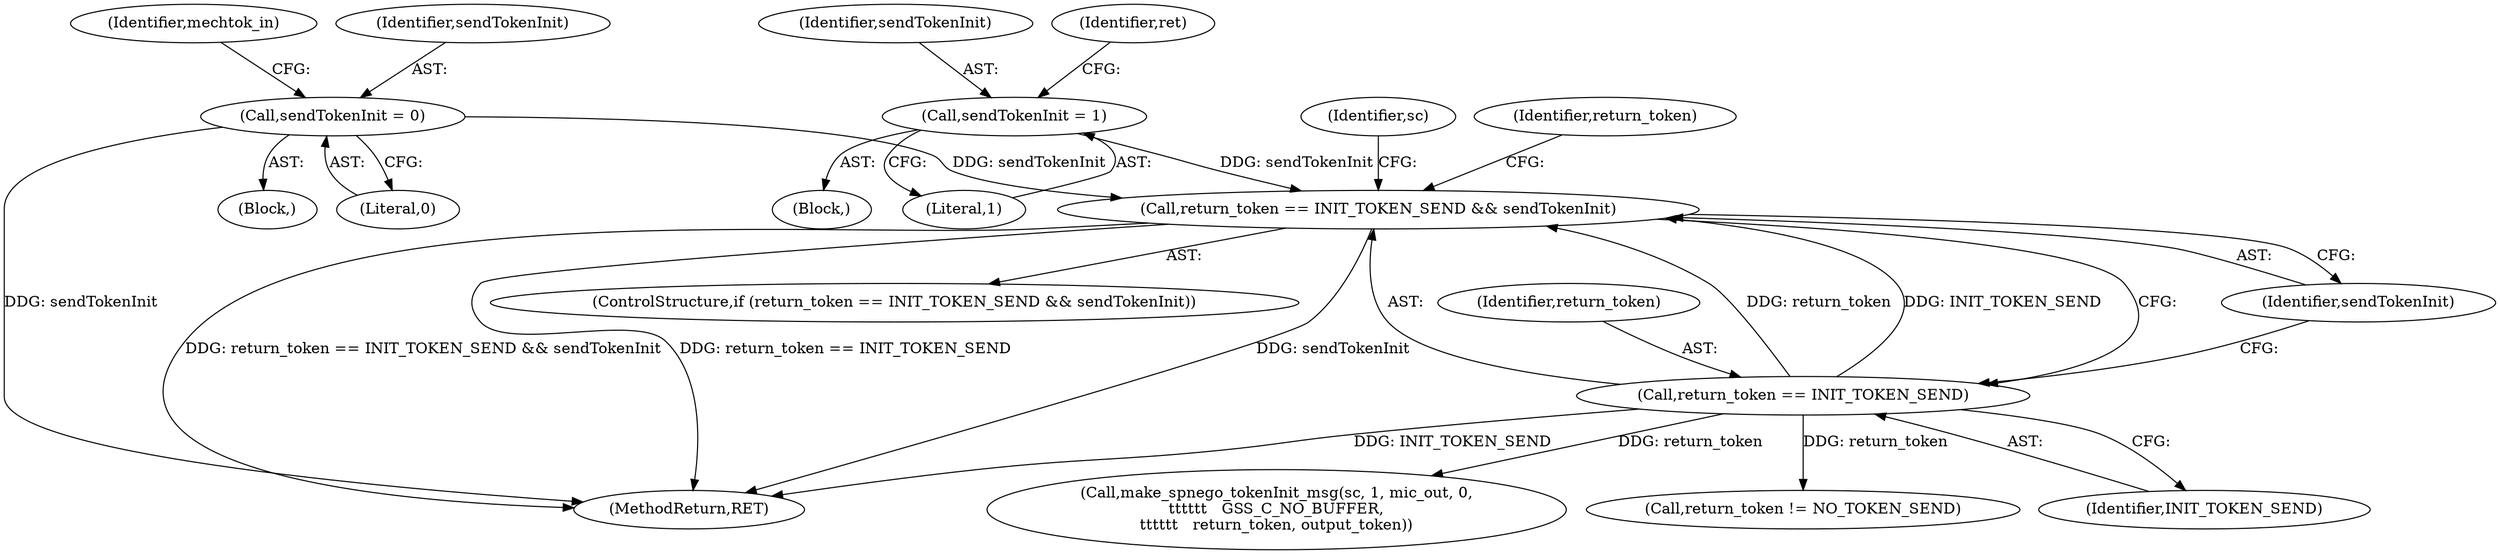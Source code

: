 digraph "0_krb5_b51b33f2bc5d1497ddf5bd107f791c101695000d_3@API" {
"1000403" [label="(Call,return_token == INIT_TOKEN_SEND && sendTokenInit)"];
"1000404" [label="(Call,return_token == INIT_TOKEN_SEND)"];
"1000142" [label="(Call,sendTokenInit = 0)"];
"1000282" [label="(Call,sendTokenInit = 1)"];
"1000284" [label="(Literal,1)"];
"1000415" [label="(Call,make_spnego_tokenInit_msg(sc, 1, mic_out, 0,\n\t\t\t\t\t\t   GSS_C_NO_BUFFER,\n\t\t\t\t\t\t   return_token, output_token))"];
"1000405" [label="(Identifier,return_token)"];
"1000142" [label="(Call,sendTokenInit = 0)"];
"1000282" [label="(Call,sendTokenInit = 1)"];
"1000283" [label="(Identifier,sendTokenInit)"];
"1000560" [label="(MethodReturn,RET)"];
"1000407" [label="(Identifier,sendTokenInit)"];
"1000147" [label="(Identifier,mechtok_in)"];
"1000402" [label="(ControlStructure,if (return_token == INIT_TOKEN_SEND && sendTokenInit))"];
"1000404" [label="(Call,return_token == INIT_TOKEN_SEND)"];
"1000433" [label="(Call,return_token != NO_TOKEN_SEND)"];
"1000406" [label="(Identifier,INIT_TOKEN_SEND)"];
"1000143" [label="(Identifier,sendTokenInit)"];
"1000264" [label="(Block,)"];
"1000121" [label="(Block,)"];
"1000144" [label="(Literal,0)"];
"1000434" [label="(Identifier,return_token)"];
"1000411" [label="(Identifier,sc)"];
"1000286" [label="(Identifier,ret)"];
"1000403" [label="(Call,return_token == INIT_TOKEN_SEND && sendTokenInit)"];
"1000403" -> "1000402"  [label="AST: "];
"1000403" -> "1000404"  [label="CFG: "];
"1000403" -> "1000407"  [label="CFG: "];
"1000404" -> "1000403"  [label="AST: "];
"1000407" -> "1000403"  [label="AST: "];
"1000411" -> "1000403"  [label="CFG: "];
"1000434" -> "1000403"  [label="CFG: "];
"1000403" -> "1000560"  [label="DDG: return_token == INIT_TOKEN_SEND"];
"1000403" -> "1000560"  [label="DDG: sendTokenInit"];
"1000403" -> "1000560"  [label="DDG: return_token == INIT_TOKEN_SEND && sendTokenInit"];
"1000404" -> "1000403"  [label="DDG: return_token"];
"1000404" -> "1000403"  [label="DDG: INIT_TOKEN_SEND"];
"1000142" -> "1000403"  [label="DDG: sendTokenInit"];
"1000282" -> "1000403"  [label="DDG: sendTokenInit"];
"1000404" -> "1000406"  [label="CFG: "];
"1000405" -> "1000404"  [label="AST: "];
"1000406" -> "1000404"  [label="AST: "];
"1000407" -> "1000404"  [label="CFG: "];
"1000404" -> "1000560"  [label="DDG: INIT_TOKEN_SEND"];
"1000404" -> "1000415"  [label="DDG: return_token"];
"1000404" -> "1000433"  [label="DDG: return_token"];
"1000142" -> "1000121"  [label="AST: "];
"1000142" -> "1000144"  [label="CFG: "];
"1000143" -> "1000142"  [label="AST: "];
"1000144" -> "1000142"  [label="AST: "];
"1000147" -> "1000142"  [label="CFG: "];
"1000142" -> "1000560"  [label="DDG: sendTokenInit"];
"1000282" -> "1000264"  [label="AST: "];
"1000282" -> "1000284"  [label="CFG: "];
"1000283" -> "1000282"  [label="AST: "];
"1000284" -> "1000282"  [label="AST: "];
"1000286" -> "1000282"  [label="CFG: "];
}
